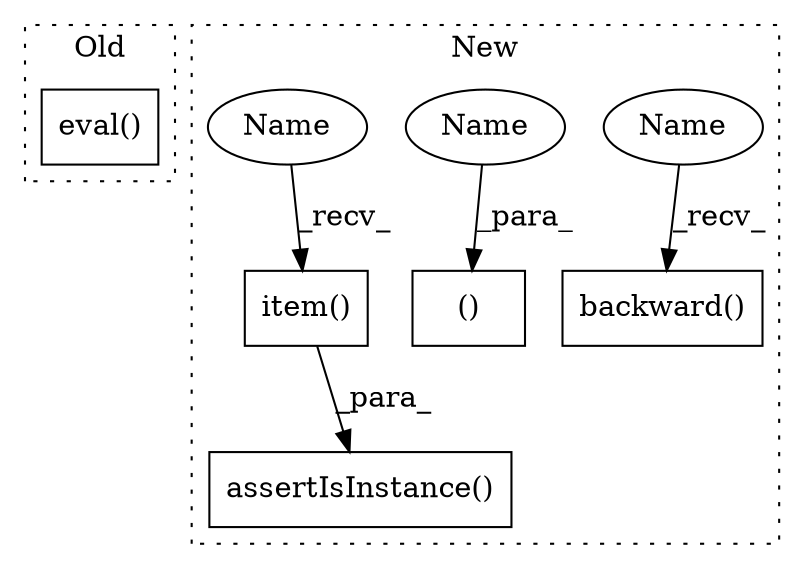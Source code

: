 digraph G {
subgraph cluster0 {
1 [label="eval()" a="75" s="15918" l="12" shape="box"];
label = "Old";
style="dotted";
}
subgraph cluster1 {
2 [label="item()" a="75" s="17590" l="11" shape="box"];
3 [label="assertIsInstance()" a="75" s="17561,17608" l="29,1" shape="box"];
4 [label="backward()" a="75" s="17730" l="15" shape="box"];
5 [label="()" a="54" s="17530" l="8" shape="box"];
6 [label="Name" a="87" s="17730" l="4" shape="ellipse"];
7 [label="Name" a="87" s="17526" l="4" shape="ellipse"];
8 [label="Name" a="87" s="17590" l="4" shape="ellipse"];
label = "New";
style="dotted";
}
2 -> 3 [label="_para_"];
6 -> 4 [label="_recv_"];
7 -> 5 [label="_para_"];
8 -> 2 [label="_recv_"];
}